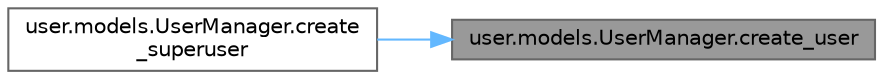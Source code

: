 digraph "user.models.UserManager.create_user"
{
 // INTERACTIVE_SVG=YES
 // LATEX_PDF_SIZE
  bgcolor="transparent";
  edge [fontname=Helvetica,fontsize=10,labelfontname=Helvetica,labelfontsize=10];
  node [fontname=Helvetica,fontsize=10,shape=box,height=0.2,width=0.4];
  rankdir="RL";
  Node1 [label="user.models.UserManager.create_user",height=0.2,width=0.4,color="gray40", fillcolor="grey60", style="filled", fontcolor="black",tooltip=" "];
  Node1 -> Node2 [dir="back",color="steelblue1",style="solid"];
  Node2 [label="user.models.UserManager.create\l_superuser",height=0.2,width=0.4,color="grey40", fillcolor="white", style="filled",URL="$classuser_1_1models_1_1_user_manager.html#a1e5dc2a36f7847d23533345d7eaa416a",tooltip=" "];
}
